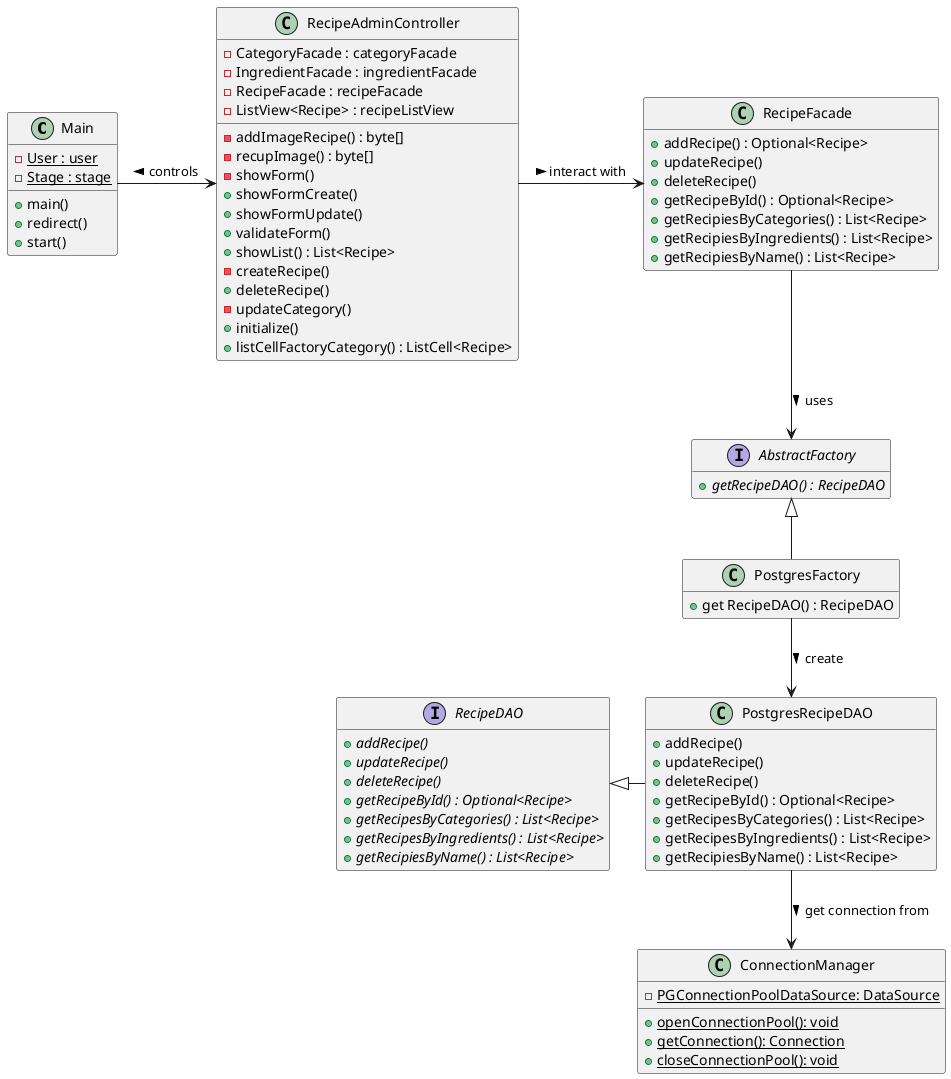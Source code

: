 @startuml recipeClassDiagram
hide empty members

class Main {
  - {static} User : user
  - {static} Stage : stage
  + main()
  + redirect()
  + start()
}

class RecipeAdminController {
  - CategoryFacade : categoryFacade
  - IngredientFacade : ingredientFacade
  - RecipeFacade : recipeFacade
  - ListView<Recipe> : recipeListView
  - addImageRecipe() : byte[]
  - recupImage() : byte[]
  - showForm()
  + showFormCreate()
  + showFormUpdate()
  + validateForm()
  + showList() : List<Recipe>
  - createRecipe()
  + deleteRecipe()
  - updateCategory()
  + initialize()
  + listCellFactoryCategory() : ListCell<Recipe>

}


class RecipeFacade {
  + addRecipe() : Optional<Recipe>
  + updateRecipe()
  + deleteRecipe()
  + getRecipeById() : Optional<Recipe>
  + getRecipiesByCategories() : List<Recipe>
  + getRecipiesByIngredients() : List<Recipe>
  + getRecipiesByName() : List<Recipe>
}


interface AbstractFactory {
  + {abstract} getRecipeDAO() : RecipeDAO

}


class PostgresFactory {
  + get RecipeDAO() : RecipeDAO
}


Interface RecipeDAO {
  + {abstract} addRecipe()
  + {abstract} updateRecipe()
  + {abstract} deleteRecipe()
  + {abstract} getRecipeById() : Optional<Recipe>
  + {abstract} getRecipesByCategories() : List<Recipe>
  + {abstract} getRecipesByIngredients() : List<Recipe>
  + {abstract} getRecipiesByName() : List<Recipe>
}


class PostgresRecipeDAO{
  + addRecipe()
  + updateRecipe()
  + deleteRecipe()
  + getRecipeById() : Optional<Recipe>
  + getRecipesByCategories() : List<Recipe>
  + getRecipesByIngredients() : List<Recipe>
  + getRecipiesByName() : List<Recipe>
}


class ConnectionManager {
  - {static} PGConnectionPoolDataSource: DataSource
  + {static} openConnectionPool(): void
  + {static} getConnection(): Connection
  + {static} closeConnectionPool(): void
}


PostgresFactory       -u-|> AbstractFactory
PostgresRecipeDAO     -l-|> RecipeDAO

Main                  -r-> RecipeAdminController: <  controls
RecipeAdminController -r-> RecipeFacade: > interact with
RecipeFacade          --> AbstractFactory: > uses
PostgresFactory       --> PostgresRecipeDAO: > create
PostgresRecipeDAO     --> ConnectionManager: > get connection from



@enduml